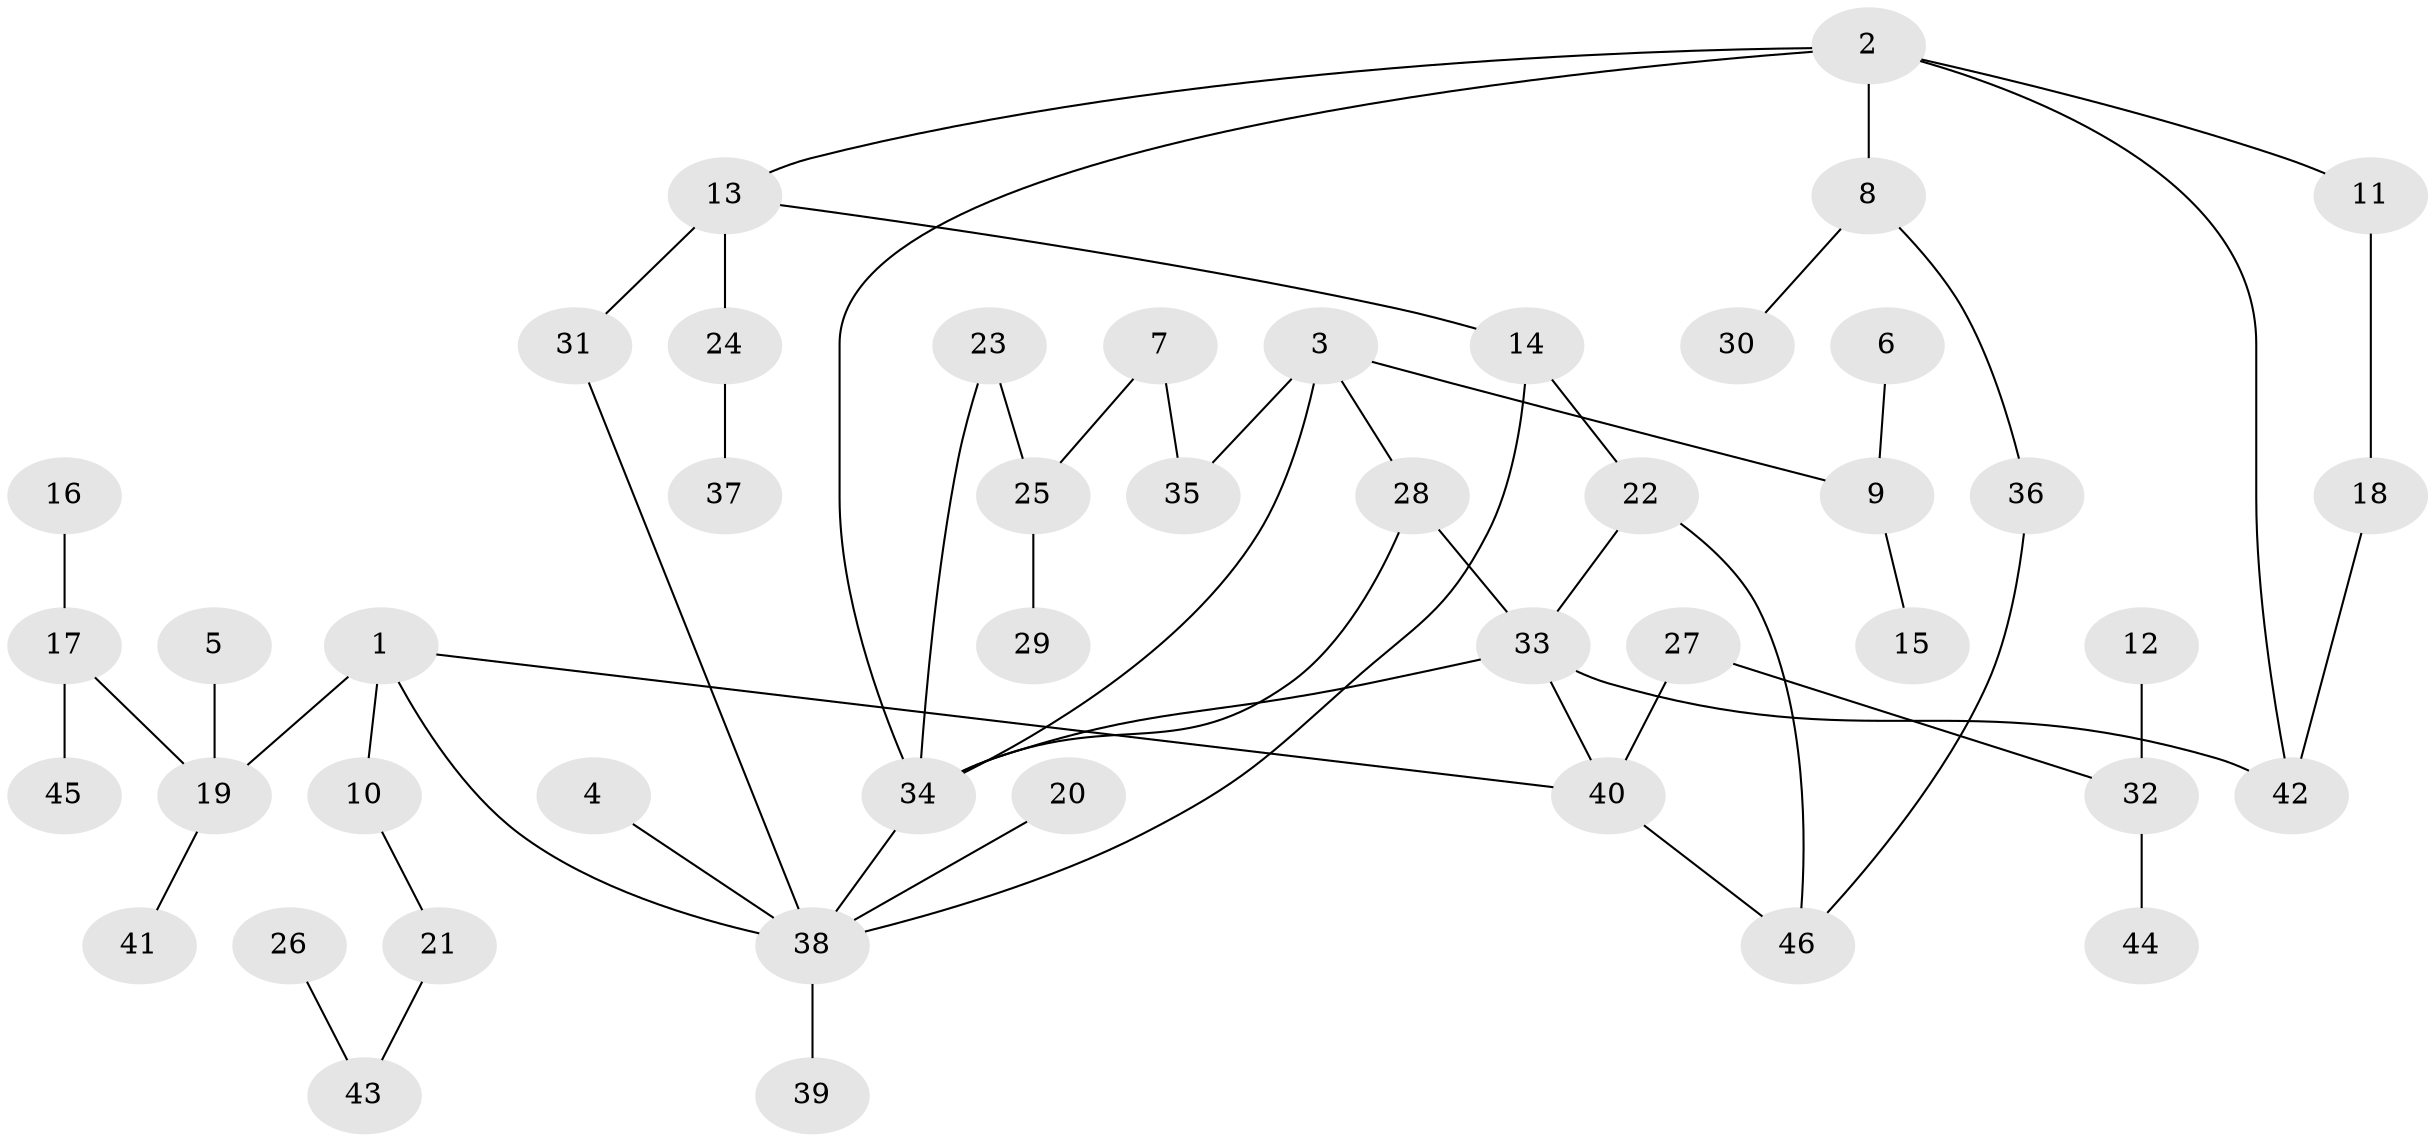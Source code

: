 // original degree distribution, {8: 0.013333333333333334, 7: 0.013333333333333334, 4: 0.13333333333333333, 2: 0.26666666666666666, 5: 0.05333333333333334, 1: 0.41333333333333333, 3: 0.10666666666666667}
// Generated by graph-tools (version 1.1) at 2025/36/03/04/25 23:36:00]
// undirected, 46 vertices, 56 edges
graph export_dot {
  node [color=gray90,style=filled];
  1;
  2;
  3;
  4;
  5;
  6;
  7;
  8;
  9;
  10;
  11;
  12;
  13;
  14;
  15;
  16;
  17;
  18;
  19;
  20;
  21;
  22;
  23;
  24;
  25;
  26;
  27;
  28;
  29;
  30;
  31;
  32;
  33;
  34;
  35;
  36;
  37;
  38;
  39;
  40;
  41;
  42;
  43;
  44;
  45;
  46;
  1 -- 10 [weight=1.0];
  1 -- 19 [weight=1.0];
  1 -- 38 [weight=1.0];
  1 -- 40 [weight=1.0];
  2 -- 8 [weight=1.0];
  2 -- 11 [weight=1.0];
  2 -- 13 [weight=1.0];
  2 -- 34 [weight=1.0];
  2 -- 42 [weight=1.0];
  3 -- 9 [weight=1.0];
  3 -- 28 [weight=1.0];
  3 -- 34 [weight=1.0];
  3 -- 35 [weight=1.0];
  4 -- 38 [weight=1.0];
  5 -- 19 [weight=1.0];
  6 -- 9 [weight=1.0];
  7 -- 25 [weight=1.0];
  7 -- 35 [weight=1.0];
  8 -- 30 [weight=1.0];
  8 -- 36 [weight=1.0];
  9 -- 15 [weight=1.0];
  10 -- 21 [weight=1.0];
  11 -- 18 [weight=1.0];
  12 -- 32 [weight=1.0];
  13 -- 14 [weight=1.0];
  13 -- 24 [weight=1.0];
  13 -- 31 [weight=1.0];
  14 -- 22 [weight=1.0];
  14 -- 38 [weight=1.0];
  16 -- 17 [weight=1.0];
  17 -- 19 [weight=1.0];
  17 -- 45 [weight=1.0];
  18 -- 42 [weight=1.0];
  19 -- 41 [weight=1.0];
  20 -- 38 [weight=1.0];
  21 -- 43 [weight=1.0];
  22 -- 33 [weight=1.0];
  22 -- 46 [weight=1.0];
  23 -- 25 [weight=1.0];
  23 -- 34 [weight=1.0];
  24 -- 37 [weight=1.0];
  25 -- 29 [weight=1.0];
  26 -- 43 [weight=1.0];
  27 -- 32 [weight=1.0];
  27 -- 40 [weight=1.0];
  28 -- 33 [weight=1.0];
  28 -- 34 [weight=1.0];
  31 -- 38 [weight=1.0];
  32 -- 44 [weight=1.0];
  33 -- 34 [weight=1.0];
  33 -- 40 [weight=1.0];
  33 -- 42 [weight=1.0];
  34 -- 38 [weight=1.0];
  36 -- 46 [weight=1.0];
  38 -- 39 [weight=1.0];
  40 -- 46 [weight=1.0];
}
